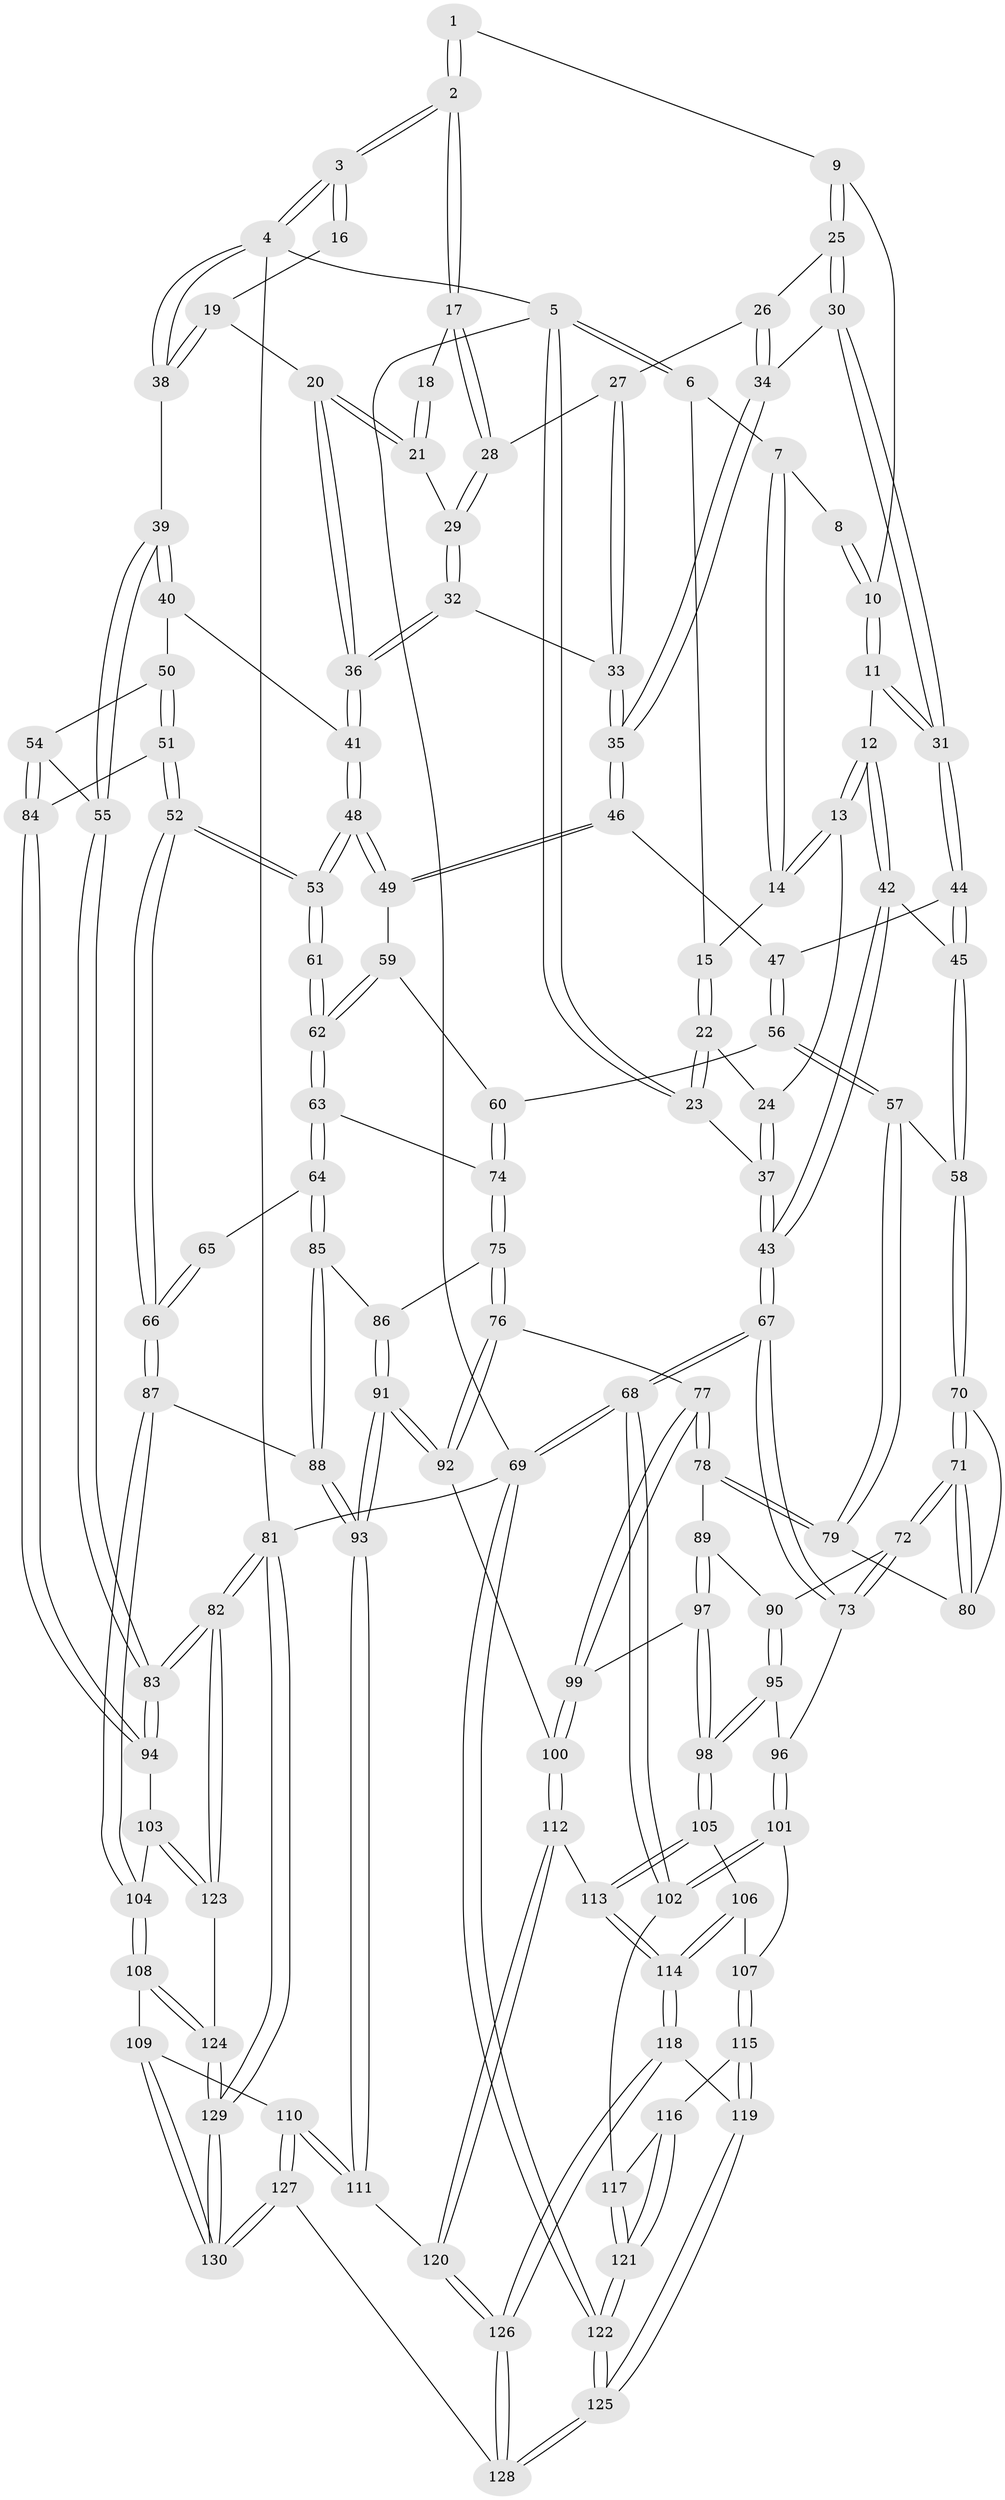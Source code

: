 // coarse degree distribution, {1: 0.019230769230769232, 5: 0.38461538461538464, 4: 0.1346153846153846, 3: 0.28846153846153844, 2: 0.038461538461538464, 6: 0.09615384615384616, 7: 0.038461538461538464}
// Generated by graph-tools (version 1.1) at 2025/04/03/04/25 22:04:35]
// undirected, 130 vertices, 322 edges
graph export_dot {
graph [start="1"]
  node [color=gray90,style=filled];
  1 [pos="+0.3052280445956478+0"];
  2 [pos="+0.6335986748936504+0"];
  3 [pos="+1+0"];
  4 [pos="+1+0"];
  5 [pos="+0+0"];
  6 [pos="+0.008424147633005603+0"];
  7 [pos="+0.052272772379862574+0"];
  8 [pos="+0.27160604385584236+0"];
  9 [pos="+0.3789159842199612+0.07075329101837204"];
  10 [pos="+0.26420854482646067+0.05267715639565347"];
  11 [pos="+0.21234541460549483+0.1844641433534667"];
  12 [pos="+0.17146197009677824+0.16738805052452074"];
  13 [pos="+0.16323329851065665+0.15905151199348255"];
  14 [pos="+0.12220485788040912+5.9374765162234216e-05"];
  15 [pos="+0.059317845682914976+0.08377367432347319"];
  16 [pos="+0.8432269839160632+0.062155067636298564"];
  17 [pos="+0.6334483371669772+0"];
  18 [pos="+0.79736482580632+0.027087461913176274"];
  19 [pos="+0.9067865186636457+0.15516363063090424"];
  20 [pos="+0.8605828230186853+0.16675882806328388"];
  21 [pos="+0.8291904910397209+0.1553399637665924"];
  22 [pos="+0.0592339605250725+0.09006203849943974"];
  23 [pos="+0+0.08519982880837527"];
  24 [pos="+0.13840584897648378+0.1499452934457989"];
  25 [pos="+0.4025712017433466+0.09279786585382448"];
  26 [pos="+0.5307373455590952+0.06250558487427868"];
  27 [pos="+0.5504101819805198+0.04229126284943074"];
  28 [pos="+0.608063485328005+0"];
  29 [pos="+0.6981023023284266+0.13675269114393304"];
  30 [pos="+0.31029827846659935+0.22420691301936221"];
  31 [pos="+0.26164359704026474+0.25143202247676333"];
  32 [pos="+0.6794857572205749+0.267437759428883"];
  33 [pos="+0.6109600962693919+0.2909313942852961"];
  34 [pos="+0.4907488686837541+0.21114090319406398"];
  35 [pos="+0.5530871924430558+0.32071049169632065"];
  36 [pos="+0.7770047234525647+0.33343951078586664"];
  37 [pos="+0+0.15228121362285846"];
  38 [pos="+1+0.13781669779331426"];
  39 [pos="+1+0.2459700444737401"];
  40 [pos="+0.8158100878143014+0.3496126832852304"];
  41 [pos="+0.7793345408339797+0.33764559824026097"];
  42 [pos="+0+0.29883402084152566"];
  43 [pos="+0+0.2792162311560019"];
  44 [pos="+0.2616422514644526+0.2518282293743247"];
  45 [pos="+0.1707915057935729+0.4065540194989503"];
  46 [pos="+0.537497804732369+0.3553697636876944"];
  47 [pos="+0.41335690952335413+0.3679111893357704"];
  48 [pos="+0.7170170126522086+0.45535389129413106"];
  49 [pos="+0.5431049129318544+0.37051947234122357"];
  50 [pos="+0.845042829387942+0.4005558714109361"];
  51 [pos="+0.8486999639582614+0.5923713204477644"];
  52 [pos="+0.7706191284180354+0.5964976579010952"];
  53 [pos="+0.7176207948560915+0.4673367087951768"];
  54 [pos="+0.9975841312401696+0.4747564833956203"];
  55 [pos="+1+0.39394135920460505"];
  56 [pos="+0.37521734889049946+0.4842177309746687"];
  57 [pos="+0.34611805333532897+0.4945301512887981"];
  58 [pos="+0.17151339696166892+0.41851518789981423"];
  59 [pos="+0.5409551585954151+0.4187865634448608"];
  60 [pos="+0.38367734914339696+0.48959056167905357"];
  61 [pos="+0.6355776333998663+0.4921897269341276"];
  62 [pos="+0.5392213249768226+0.4943222682374113"];
  63 [pos="+0.5376152271247843+0.49867655604397687"];
  64 [pos="+0.5582440626583485+0.5458300025342488"];
  65 [pos="+0.6328977825576454+0.5347313773996694"];
  66 [pos="+0.7677656621266608+0.5989681690960175"];
  67 [pos="+0+0.5631821184274735"];
  68 [pos="+0+0.7265037578939431"];
  69 [pos="+0+1"];
  70 [pos="+0.16035424469861+0.4466875548918987"];
  71 [pos="+0.12550261217397862+0.5243117390724942"];
  72 [pos="+0.12221959419495519+0.530318016033926"];
  73 [pos="+0.10360902637682216+0.544684440485592"];
  74 [pos="+0.44317039367884886+0.5295722477688357"];
  75 [pos="+0.4390317018240649+0.5727625389262216"];
  76 [pos="+0.3643754363860624+0.6320111094592934"];
  77 [pos="+0.34438641771861717+0.6205019872675497"];
  78 [pos="+0.3223223820692474+0.5980916755042388"];
  79 [pos="+0.3223239997908708+0.5752258800430208"];
  80 [pos="+0.2993959632385058+0.565371319994587"];
  81 [pos="+1+1"];
  82 [pos="+1+1"];
  83 [pos="+1+0.8029600756369013"];
  84 [pos="+0.8504733529300526+0.5927272102320739"];
  85 [pos="+0.5631198578639156+0.5681608146289362"];
  86 [pos="+0.47404348701872306+0.6178344589983488"];
  87 [pos="+0.7462093349442186+0.6217921482945173"];
  88 [pos="+0.6147846517821545+0.6487955592193626"];
  89 [pos="+0.24797024050430616+0.6224215245937424"];
  90 [pos="+0.20613859561182363+0.59772758462811"];
  91 [pos="+0.48670714753279815+0.7567265670129223"];
  92 [pos="+0.41648046412334255+0.7455606593189116"];
  93 [pos="+0.5194287107613804+0.7736342900189178"];
  94 [pos="+0.9788875739748688+0.7460953994397059"];
  95 [pos="+0.19240729789667635+0.7021790381131915"];
  96 [pos="+0.1071992774670598+0.6391224378824228"];
  97 [pos="+0.25067063583132054+0.7107525804502373"];
  98 [pos="+0.2166628556377315+0.7294619142602451"];
  99 [pos="+0.2683011015550265+0.7140588253017293"];
  100 [pos="+0.36808927459018514+0.7657647208788257"];
  101 [pos="+0.07852257520116984+0.7136247265246296"];
  102 [pos="+0+0.7612406068198168"];
  103 [pos="+0.9283032742068006+0.7807984968382636"];
  104 [pos="+0.7463209208210506+0.7675029364581617"];
  105 [pos="+0.21479087497951435+0.7330426663432799"];
  106 [pos="+0.1394860546446512+0.7658140865362537"];
  107 [pos="+0.13294288264402143+0.7661673892525321"];
  108 [pos="+0.7017860618528006+0.8549541841162034"];
  109 [pos="+0.6513714200755463+0.8628079538238421"];
  110 [pos="+0.5630942607837828+0.8586692467104617"];
  111 [pos="+0.5395259347372351+0.8169327225962544"];
  112 [pos="+0.3635847011930153+0.7722164703840071"];
  113 [pos="+0.24340853776724547+0.847904782066853"];
  114 [pos="+0.2279027580329823+0.882283451278907"];
  115 [pos="+0.09654390124055455+0.8483715890058369"];
  116 [pos="+0.08095242260683175+0.8437277745363674"];
  117 [pos="+0.03482747612124794+0.8222490854407251"];
  118 [pos="+0.22589050497332389+0.8911249260776707"];
  119 [pos="+0.1385533212449731+0.9100542769329084"];
  120 [pos="+0.35523275688304895+0.8895812469673037"];
  121 [pos="+4.814737621558681e-05+0.9296001960373689"];
  122 [pos="+0+1"];
  123 [pos="+0.8528988288739832+0.8867273269164505"];
  124 [pos="+0.797373138764523+0.919533449817379"];
  125 [pos="+0+1"];
  126 [pos="+0.32237846562918454+0.9867378738704853"];
  127 [pos="+0.42664131243247033+1"];
  128 [pos="+0.4151501645200347+1"];
  129 [pos="+0.863875956971964+1"];
  130 [pos="+0.7613674193837862+1"];
  1 -- 2;
  1 -- 2;
  1 -- 9;
  2 -- 3;
  2 -- 3;
  2 -- 17;
  2 -- 17;
  3 -- 4;
  3 -- 4;
  3 -- 16;
  3 -- 16;
  4 -- 5;
  4 -- 38;
  4 -- 38;
  4 -- 81;
  5 -- 6;
  5 -- 6;
  5 -- 23;
  5 -- 23;
  5 -- 69;
  6 -- 7;
  6 -- 15;
  7 -- 8;
  7 -- 14;
  7 -- 14;
  8 -- 10;
  8 -- 10;
  9 -- 10;
  9 -- 25;
  9 -- 25;
  10 -- 11;
  10 -- 11;
  11 -- 12;
  11 -- 31;
  11 -- 31;
  12 -- 13;
  12 -- 13;
  12 -- 42;
  12 -- 42;
  13 -- 14;
  13 -- 14;
  13 -- 24;
  14 -- 15;
  15 -- 22;
  15 -- 22;
  16 -- 19;
  17 -- 18;
  17 -- 28;
  17 -- 28;
  18 -- 21;
  18 -- 21;
  19 -- 20;
  19 -- 38;
  19 -- 38;
  20 -- 21;
  20 -- 21;
  20 -- 36;
  20 -- 36;
  21 -- 29;
  22 -- 23;
  22 -- 23;
  22 -- 24;
  23 -- 37;
  24 -- 37;
  24 -- 37;
  25 -- 26;
  25 -- 30;
  25 -- 30;
  26 -- 27;
  26 -- 34;
  26 -- 34;
  27 -- 28;
  27 -- 33;
  27 -- 33;
  28 -- 29;
  28 -- 29;
  29 -- 32;
  29 -- 32;
  30 -- 31;
  30 -- 31;
  30 -- 34;
  31 -- 44;
  31 -- 44;
  32 -- 33;
  32 -- 36;
  32 -- 36;
  33 -- 35;
  33 -- 35;
  34 -- 35;
  34 -- 35;
  35 -- 46;
  35 -- 46;
  36 -- 41;
  36 -- 41;
  37 -- 43;
  37 -- 43;
  38 -- 39;
  39 -- 40;
  39 -- 40;
  39 -- 55;
  39 -- 55;
  40 -- 41;
  40 -- 50;
  41 -- 48;
  41 -- 48;
  42 -- 43;
  42 -- 43;
  42 -- 45;
  43 -- 67;
  43 -- 67;
  44 -- 45;
  44 -- 45;
  44 -- 47;
  45 -- 58;
  45 -- 58;
  46 -- 47;
  46 -- 49;
  46 -- 49;
  47 -- 56;
  47 -- 56;
  48 -- 49;
  48 -- 49;
  48 -- 53;
  48 -- 53;
  49 -- 59;
  50 -- 51;
  50 -- 51;
  50 -- 54;
  51 -- 52;
  51 -- 52;
  51 -- 84;
  52 -- 53;
  52 -- 53;
  52 -- 66;
  52 -- 66;
  53 -- 61;
  53 -- 61;
  54 -- 55;
  54 -- 84;
  54 -- 84;
  55 -- 83;
  55 -- 83;
  56 -- 57;
  56 -- 57;
  56 -- 60;
  57 -- 58;
  57 -- 79;
  57 -- 79;
  58 -- 70;
  58 -- 70;
  59 -- 60;
  59 -- 62;
  59 -- 62;
  60 -- 74;
  60 -- 74;
  61 -- 62;
  61 -- 62;
  62 -- 63;
  62 -- 63;
  63 -- 64;
  63 -- 64;
  63 -- 74;
  64 -- 65;
  64 -- 85;
  64 -- 85;
  65 -- 66;
  65 -- 66;
  66 -- 87;
  66 -- 87;
  67 -- 68;
  67 -- 68;
  67 -- 73;
  67 -- 73;
  68 -- 69;
  68 -- 69;
  68 -- 102;
  68 -- 102;
  69 -- 122;
  69 -- 122;
  69 -- 81;
  70 -- 71;
  70 -- 71;
  70 -- 80;
  71 -- 72;
  71 -- 72;
  71 -- 80;
  71 -- 80;
  72 -- 73;
  72 -- 73;
  72 -- 90;
  73 -- 96;
  74 -- 75;
  74 -- 75;
  75 -- 76;
  75 -- 76;
  75 -- 86;
  76 -- 77;
  76 -- 92;
  76 -- 92;
  77 -- 78;
  77 -- 78;
  77 -- 99;
  77 -- 99;
  78 -- 79;
  78 -- 79;
  78 -- 89;
  79 -- 80;
  81 -- 82;
  81 -- 82;
  81 -- 129;
  81 -- 129;
  82 -- 83;
  82 -- 83;
  82 -- 123;
  82 -- 123;
  83 -- 94;
  83 -- 94;
  84 -- 94;
  84 -- 94;
  85 -- 86;
  85 -- 88;
  85 -- 88;
  86 -- 91;
  86 -- 91;
  87 -- 88;
  87 -- 104;
  87 -- 104;
  88 -- 93;
  88 -- 93;
  89 -- 90;
  89 -- 97;
  89 -- 97;
  90 -- 95;
  90 -- 95;
  91 -- 92;
  91 -- 92;
  91 -- 93;
  91 -- 93;
  92 -- 100;
  93 -- 111;
  93 -- 111;
  94 -- 103;
  95 -- 96;
  95 -- 98;
  95 -- 98;
  96 -- 101;
  96 -- 101;
  97 -- 98;
  97 -- 98;
  97 -- 99;
  98 -- 105;
  98 -- 105;
  99 -- 100;
  99 -- 100;
  100 -- 112;
  100 -- 112;
  101 -- 102;
  101 -- 102;
  101 -- 107;
  102 -- 117;
  103 -- 104;
  103 -- 123;
  103 -- 123;
  104 -- 108;
  104 -- 108;
  105 -- 106;
  105 -- 113;
  105 -- 113;
  106 -- 107;
  106 -- 114;
  106 -- 114;
  107 -- 115;
  107 -- 115;
  108 -- 109;
  108 -- 124;
  108 -- 124;
  109 -- 110;
  109 -- 130;
  109 -- 130;
  110 -- 111;
  110 -- 111;
  110 -- 127;
  110 -- 127;
  111 -- 120;
  112 -- 113;
  112 -- 120;
  112 -- 120;
  113 -- 114;
  113 -- 114;
  114 -- 118;
  114 -- 118;
  115 -- 116;
  115 -- 119;
  115 -- 119;
  116 -- 117;
  116 -- 121;
  116 -- 121;
  117 -- 121;
  117 -- 121;
  118 -- 119;
  118 -- 126;
  118 -- 126;
  119 -- 125;
  119 -- 125;
  120 -- 126;
  120 -- 126;
  121 -- 122;
  121 -- 122;
  122 -- 125;
  122 -- 125;
  123 -- 124;
  124 -- 129;
  124 -- 129;
  125 -- 128;
  125 -- 128;
  126 -- 128;
  126 -- 128;
  127 -- 128;
  127 -- 130;
  127 -- 130;
  129 -- 130;
  129 -- 130;
}
